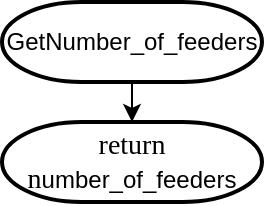 <mxfile version="14.7.2"><diagram name="Page-1" id="aPMfUpU5sbI3zK0HaNv6"><mxGraphModel dx="788" dy="552" grid="1" gridSize="10" guides="1" tooltips="1" connect="1" arrows="1" fold="1" page="1" pageScale="1" pageWidth="827" pageHeight="1169" math="0" shadow="0"><root><mxCell id="0"/><mxCell id="1" parent="0"/><mxCell id="ZbI2ULjsCyspwXcEav7M-1" value="" style="edgeStyle=orthogonalEdgeStyle;rounded=0;orthogonalLoop=1;jettySize=auto;html=1;" edge="1" parent="1" source="ZbI2ULjsCyspwXcEav7M-2"><mxGeometry relative="1" as="geometry"><mxPoint x="245" y="120" as="targetPoint"/></mxGeometry></mxCell><mxCell id="ZbI2ULjsCyspwXcEav7M-2" value="GetNumber_of_feeders" style="strokeWidth=2;html=1;shape=mxgraph.flowchart.terminator;whiteSpace=wrap;" vertex="1" parent="1"><mxGeometry x="180" y="60" width="130" height="40" as="geometry"/></mxCell><mxCell id="ZbI2ULjsCyspwXcEav7M-3" value="&lt;font face=&quot;Times New Roman&quot;&gt;&lt;span style=&quot;font-size: 14px&quot;&gt;return n&lt;/span&gt;&lt;/font&gt;umber_of_feeders&lt;font face=&quot;Times New Roman&quot;&gt;&lt;br&gt;&lt;/font&gt;" style="strokeWidth=2;html=1;shape=mxgraph.flowchart.terminator;whiteSpace=wrap;" vertex="1" parent="1"><mxGeometry x="180" y="120" width="130" height="40" as="geometry"/></mxCell></root></mxGraphModel></diagram></mxfile>
